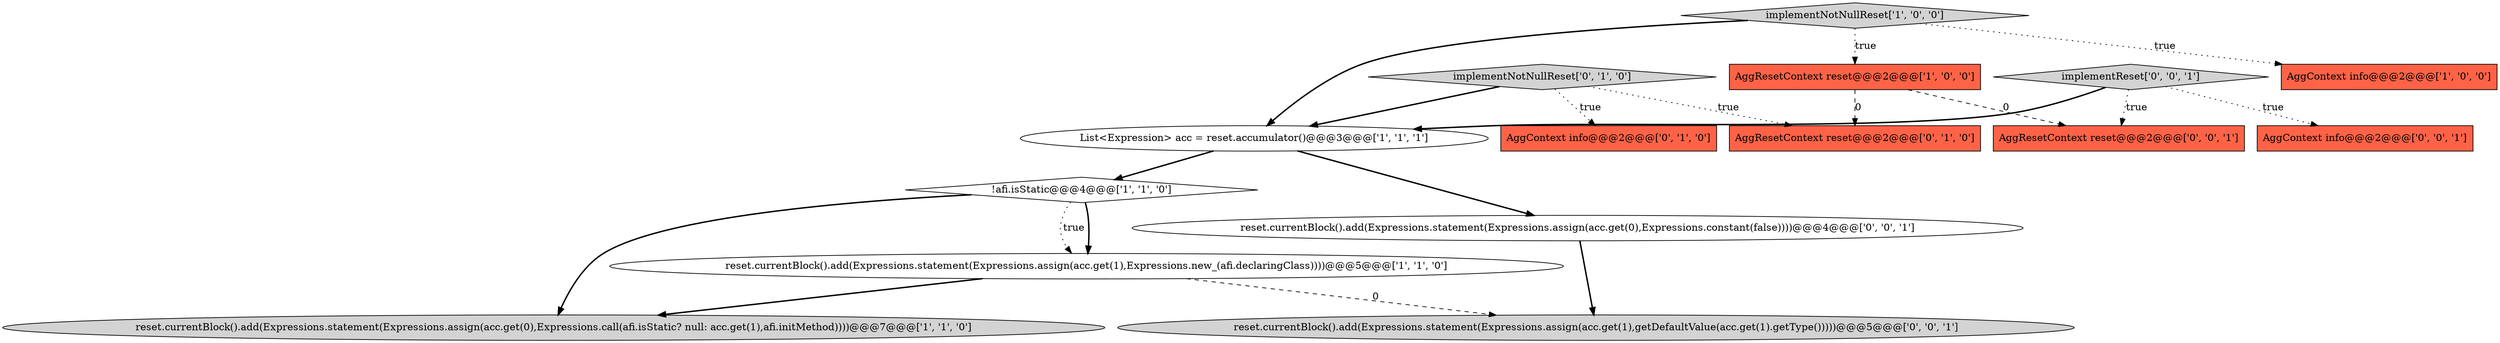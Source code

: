digraph {
3 [style = filled, label = "reset.currentBlock().add(Expressions.statement(Expressions.assign(acc.get(1),Expressions.new_(afi.declaringClass))))@@@5@@@['1', '1', '0']", fillcolor = white, shape = ellipse image = "AAA0AAABBB1BBB"];
2 [style = filled, label = "List<Expression> acc = reset.accumulator()@@@3@@@['1', '1', '1']", fillcolor = white, shape = ellipse image = "AAA0AAABBB1BBB"];
13 [style = filled, label = "reset.currentBlock().add(Expressions.statement(Expressions.assign(acc.get(1),getDefaultValue(acc.get(1).getType()))))@@@5@@@['0', '0', '1']", fillcolor = lightgray, shape = ellipse image = "AAA0AAABBB3BBB"];
4 [style = filled, label = "implementNotNullReset['1', '0', '0']", fillcolor = lightgray, shape = diamond image = "AAA0AAABBB1BBB"];
9 [style = filled, label = "AggResetContext reset@@@2@@@['0', '1', '0']", fillcolor = tomato, shape = box image = "AAA1AAABBB2BBB"];
5 [style = filled, label = "AggResetContext reset@@@2@@@['1', '0', '0']", fillcolor = tomato, shape = box image = "AAA1AAABBB1BBB"];
7 [style = filled, label = "implementNotNullReset['0', '1', '0']", fillcolor = lightgray, shape = diamond image = "AAA0AAABBB2BBB"];
8 [style = filled, label = "AggContext info@@@2@@@['0', '1', '0']", fillcolor = tomato, shape = box image = "AAA0AAABBB2BBB"];
6 [style = filled, label = "!afi.isStatic@@@4@@@['1', '1', '0']", fillcolor = white, shape = diamond image = "AAA0AAABBB1BBB"];
11 [style = filled, label = "AggResetContext reset@@@2@@@['0', '0', '1']", fillcolor = tomato, shape = box image = "AAA0AAABBB3BBB"];
12 [style = filled, label = "reset.currentBlock().add(Expressions.statement(Expressions.assign(acc.get(0),Expressions.constant(false))))@@@4@@@['0', '0', '1']", fillcolor = white, shape = ellipse image = "AAA0AAABBB3BBB"];
10 [style = filled, label = "AggContext info@@@2@@@['0', '0', '1']", fillcolor = tomato, shape = box image = "AAA0AAABBB3BBB"];
14 [style = filled, label = "implementReset['0', '0', '1']", fillcolor = lightgray, shape = diamond image = "AAA0AAABBB3BBB"];
0 [style = filled, label = "AggContext info@@@2@@@['1', '0', '0']", fillcolor = tomato, shape = box image = "AAA0AAABBB1BBB"];
1 [style = filled, label = "reset.currentBlock().add(Expressions.statement(Expressions.assign(acc.get(0),Expressions.call(afi.isStatic? null: acc.get(1),afi.initMethod))))@@@7@@@['1', '1', '0']", fillcolor = lightgray, shape = ellipse image = "AAA0AAABBB1BBB"];
6->1 [style = bold, label=""];
6->3 [style = bold, label=""];
12->13 [style = bold, label=""];
4->5 [style = dotted, label="true"];
14->2 [style = bold, label=""];
14->11 [style = dotted, label="true"];
5->9 [style = dashed, label="0"];
4->2 [style = bold, label=""];
7->9 [style = dotted, label="true"];
6->3 [style = dotted, label="true"];
3->1 [style = bold, label=""];
7->8 [style = dotted, label="true"];
5->11 [style = dashed, label="0"];
3->13 [style = dashed, label="0"];
7->2 [style = bold, label=""];
2->6 [style = bold, label=""];
14->10 [style = dotted, label="true"];
2->12 [style = bold, label=""];
4->0 [style = dotted, label="true"];
}
